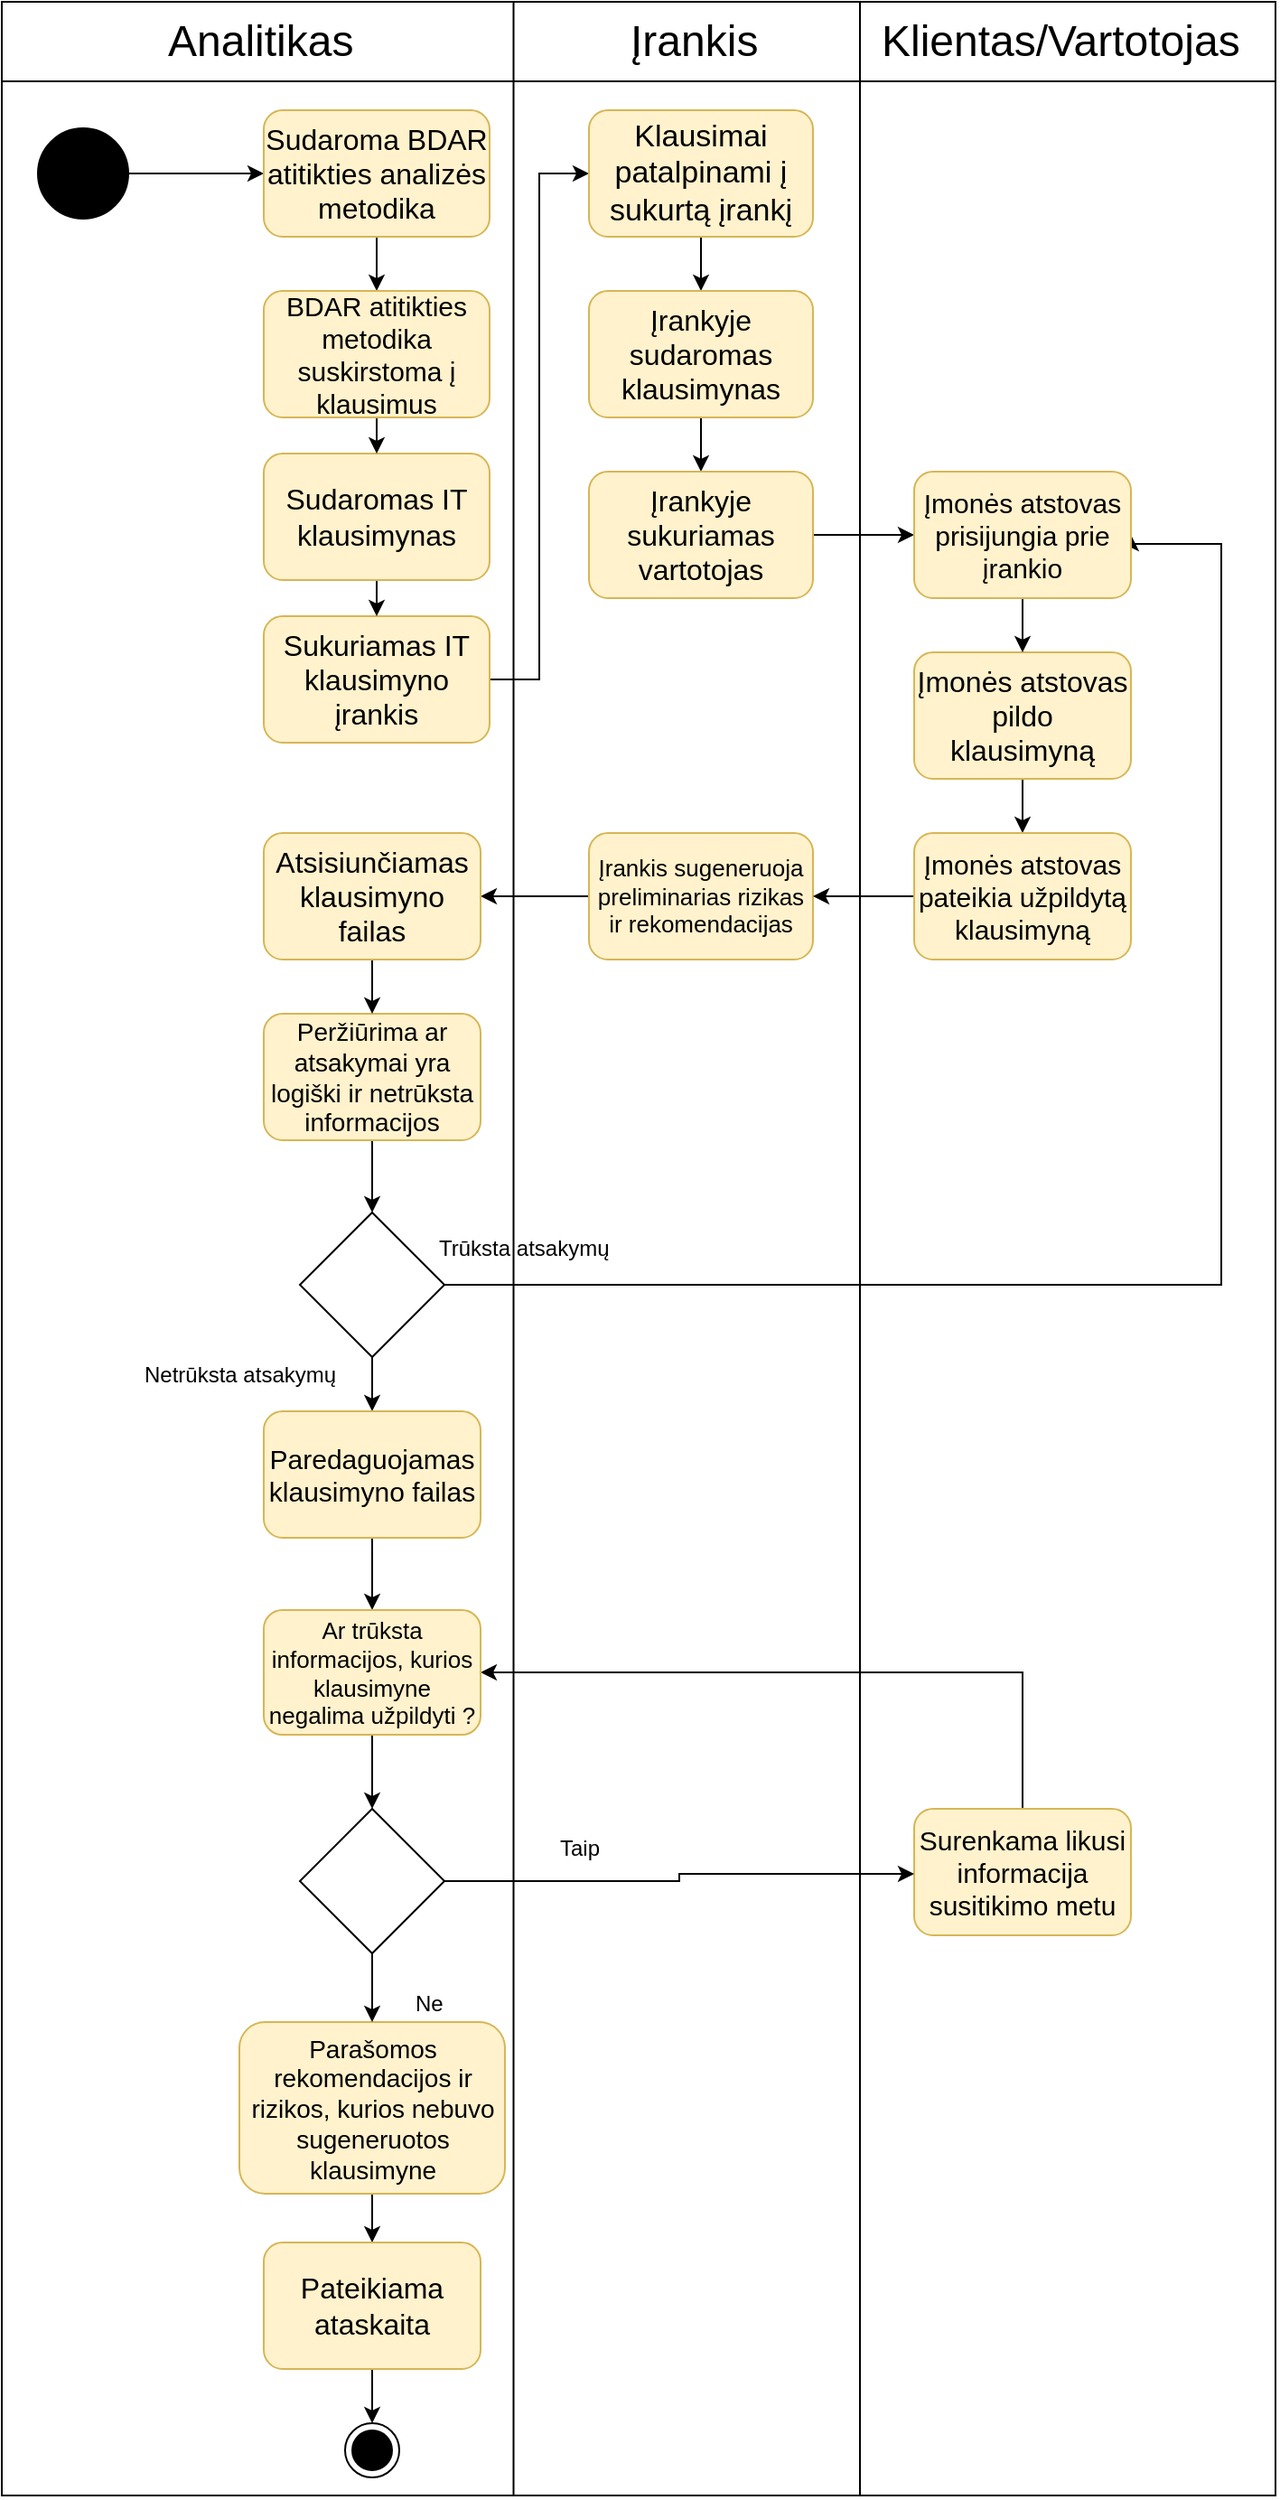 <mxfile version="11.1.4" type="device"><diagram id="pQDXfZZ4jugozcKV7Yvr" name="Page-1"><mxGraphModel dx="1283" dy="805" grid="1" gridSize="10" guides="1" tooltips="1" connect="1" arrows="1" fold="1" page="1" pageScale="1" pageWidth="827" pageHeight="1169" math="0" shadow="0"><root><mxCell id="0"/><mxCell id="1" parent="0"/><mxCell id="faM_wTbAZPmGBkMINbKM-78" value="" style="rounded=0;whiteSpace=wrap;html=1;strokeColor=#000000;fillColor=none;" vertex="1" parent="1"><mxGeometry x="75" y="270" width="705" height="1380" as="geometry"/></mxCell><mxCell id="faM_wTbAZPmGBkMINbKM-75" value="" style="endArrow=none;html=1;exitX=0;exitY=0.25;exitDx=0;exitDy=0;entryX=1;entryY=0.25;entryDx=0;entryDy=0;" edge="1" parent="1"><mxGeometry width="50" height="50" relative="1" as="geometry"><mxPoint x="75" y="314" as="sourcePoint"/><mxPoint x="780" y="314" as="targetPoint"/></mxGeometry></mxCell><mxCell id="faM_wTbAZPmGBkMINbKM-77" value="" style="endArrow=none;html=1;entryX=0.25;entryY=0;entryDx=0;entryDy=0;exitX=0.25;exitY=1;exitDx=0;exitDy=0;" edge="1" parent="1"><mxGeometry width="50" height="50" relative="1" as="geometry"><mxPoint x="358.25" y="1650" as="sourcePoint"/><mxPoint x="358.25" y="270" as="targetPoint"/></mxGeometry></mxCell><mxCell id="faM_wTbAZPmGBkMINbKM-69" style="edgeStyle=orthogonalEdgeStyle;rounded=0;orthogonalLoop=1;jettySize=auto;html=1;exitX=1;exitY=0.5;exitDx=0;exitDy=0;entryX=0;entryY=0.5;entryDx=0;entryDy=0;" edge="1" parent="1" source="faM_wTbAZPmGBkMINbKM-1" target="faM_wTbAZPmGBkMINbKM-5"><mxGeometry relative="1" as="geometry"/></mxCell><mxCell id="faM_wTbAZPmGBkMINbKM-1" value="" style="ellipse;whiteSpace=wrap;html=1;aspect=fixed;fillColor=#000000;" vertex="1" parent="1"><mxGeometry x="95" y="340" width="50" height="50" as="geometry"/></mxCell><mxCell id="faM_wTbAZPmGBkMINbKM-67" style="edgeStyle=orthogonalEdgeStyle;rounded=0;orthogonalLoop=1;jettySize=auto;html=1;exitX=1;exitY=0.5;exitDx=0;exitDy=0;entryX=0;entryY=0.5;entryDx=0;entryDy=0;" edge="1" parent="1" source="faM_wTbAZPmGBkMINbKM-3" target="faM_wTbAZPmGBkMINbKM-9"><mxGeometry relative="1" as="geometry"/></mxCell><mxCell id="faM_wTbAZPmGBkMINbKM-3" value="Sukuriamas IT klausimyno įrankis" style="rounded=1;whiteSpace=wrap;html=1;fillColor=#fff2cc;strokeColor=#d6b656;fontSize=16;" vertex="1" parent="1"><mxGeometry x="220" y="610" width="125" height="70" as="geometry"/></mxCell><mxCell id="faM_wTbAZPmGBkMINbKM-32" style="edgeStyle=orthogonalEdgeStyle;rounded=0;orthogonalLoop=1;jettySize=auto;html=1;exitX=0.5;exitY=1;exitDx=0;exitDy=0;entryX=0.5;entryY=0;entryDx=0;entryDy=0;" edge="1" parent="1" source="faM_wTbAZPmGBkMINbKM-4" target="faM_wTbAZPmGBkMINbKM-3"><mxGeometry relative="1" as="geometry"/></mxCell><mxCell id="faM_wTbAZPmGBkMINbKM-4" value="Sudaromas IT klausimynas" style="rounded=1;whiteSpace=wrap;html=1;fillColor=#fff2cc;strokeColor=#d6b656;fontSize=16;" vertex="1" parent="1"><mxGeometry x="220" y="520" width="125" height="70" as="geometry"/></mxCell><mxCell id="faM_wTbAZPmGBkMINbKM-30" style="edgeStyle=orthogonalEdgeStyle;rounded=0;orthogonalLoop=1;jettySize=auto;html=1;exitX=0.5;exitY=1;exitDx=0;exitDy=0;entryX=0.5;entryY=0;entryDx=0;entryDy=0;" edge="1" parent="1" source="faM_wTbAZPmGBkMINbKM-5" target="faM_wTbAZPmGBkMINbKM-8"><mxGeometry relative="1" as="geometry"/></mxCell><mxCell id="faM_wTbAZPmGBkMINbKM-5" value="Sudaroma BDAR atitikties analizės metodika" style="rounded=1;whiteSpace=wrap;html=1;fillColor=#fff2cc;strokeColor=#d6b656;fontSize=16;imageWidth=24;" vertex="1" parent="1"><mxGeometry x="220" y="330" width="125" height="70" as="geometry"/></mxCell><mxCell id="faM_wTbAZPmGBkMINbKM-31" style="edgeStyle=orthogonalEdgeStyle;rounded=0;orthogonalLoop=1;jettySize=auto;html=1;exitX=0.5;exitY=1;exitDx=0;exitDy=0;entryX=0.5;entryY=0;entryDx=0;entryDy=0;" edge="1" parent="1" source="faM_wTbAZPmGBkMINbKM-8" target="faM_wTbAZPmGBkMINbKM-4"><mxGeometry relative="1" as="geometry"/></mxCell><mxCell id="faM_wTbAZPmGBkMINbKM-8" value="BDAR atitikties metodika suskirstoma į klausimus" style="rounded=1;whiteSpace=wrap;html=1;fillColor=#fff2cc;strokeColor=#d6b656;fontSize=15;" vertex="1" parent="1"><mxGeometry x="220" y="430" width="125" height="70" as="geometry"/></mxCell><mxCell id="faM_wTbAZPmGBkMINbKM-34" style="edgeStyle=orthogonalEdgeStyle;rounded=0;orthogonalLoop=1;jettySize=auto;html=1;exitX=0.5;exitY=1;exitDx=0;exitDy=0;entryX=0.5;entryY=0;entryDx=0;entryDy=0;" edge="1" parent="1" source="faM_wTbAZPmGBkMINbKM-9" target="faM_wTbAZPmGBkMINbKM-10"><mxGeometry relative="1" as="geometry"/></mxCell><mxCell id="faM_wTbAZPmGBkMINbKM-9" value="Klausimai patalpinami į sukurtą įrankį" style="rounded=1;whiteSpace=wrap;html=1;fillColor=#fff2cc;strokeColor=#d6b656;fontSize=17;" vertex="1" parent="1"><mxGeometry x="400" y="330" width="124" height="70" as="geometry"/></mxCell><mxCell id="faM_wTbAZPmGBkMINbKM-36" style="edgeStyle=orthogonalEdgeStyle;rounded=0;orthogonalLoop=1;jettySize=auto;html=1;exitX=0.5;exitY=1;exitDx=0;exitDy=0;" edge="1" parent="1" source="faM_wTbAZPmGBkMINbKM-10" target="faM_wTbAZPmGBkMINbKM-11"><mxGeometry relative="1" as="geometry"/></mxCell><mxCell id="faM_wTbAZPmGBkMINbKM-10" value="Įrankyje sudaromas klausimynas" style="rounded=1;whiteSpace=wrap;html=1;fillColor=#fff2cc;strokeColor=#d6b656;fontSize=16;" vertex="1" parent="1"><mxGeometry x="400" y="430" width="124" height="70" as="geometry"/></mxCell><mxCell id="faM_wTbAZPmGBkMINbKM-39" style="edgeStyle=orthogonalEdgeStyle;rounded=0;orthogonalLoop=1;jettySize=auto;html=1;exitX=1;exitY=0.5;exitDx=0;exitDy=0;entryX=0;entryY=0.5;entryDx=0;entryDy=0;" edge="1" parent="1" source="faM_wTbAZPmGBkMINbKM-11" target="faM_wTbAZPmGBkMINbKM-38"><mxGeometry relative="1" as="geometry"/></mxCell><mxCell id="faM_wTbAZPmGBkMINbKM-11" value="Įrankyje sukuriamas vartotojas" style="rounded=1;whiteSpace=wrap;html=1;fillColor=#fff2cc;strokeColor=#d6b656;fontSize=16;" vertex="1" parent="1"><mxGeometry x="400" y="530" width="124" height="70" as="geometry"/></mxCell><mxCell id="faM_wTbAZPmGBkMINbKM-42" style="edgeStyle=orthogonalEdgeStyle;rounded=0;orthogonalLoop=1;jettySize=auto;html=1;exitX=0.5;exitY=1;exitDx=0;exitDy=0;entryX=0.5;entryY=0;entryDx=0;entryDy=0;" edge="1" parent="1" source="faM_wTbAZPmGBkMINbKM-13" target="faM_wTbAZPmGBkMINbKM-41"><mxGeometry relative="1" as="geometry"/></mxCell><mxCell id="faM_wTbAZPmGBkMINbKM-13" value="Įmonės atstovas pildo klausimyną" style="rounded=1;whiteSpace=wrap;html=1;fillColor=#fff2cc;strokeColor=#d6b656;fontSize=16;" vertex="1" parent="1"><mxGeometry x="580" y="630" width="120" height="70" as="geometry"/></mxCell><mxCell id="faM_wTbAZPmGBkMINbKM-44" style="edgeStyle=orthogonalEdgeStyle;rounded=0;orthogonalLoop=1;jettySize=auto;html=1;exitX=0;exitY=0.5;exitDx=0;exitDy=0;entryX=1;entryY=0.5;entryDx=0;entryDy=0;" edge="1" parent="1" source="faM_wTbAZPmGBkMINbKM-14" target="faM_wTbAZPmGBkMINbKM-19"><mxGeometry relative="1" as="geometry"/></mxCell><mxCell id="faM_wTbAZPmGBkMINbKM-14" value="Įrankis sugeneruoja preliminarias rizikas ir rekomendacijas" style="rounded=1;whiteSpace=wrap;html=1;fillColor=#fff2cc;strokeColor=#d6b656;fontSize=13;" vertex="1" parent="1"><mxGeometry x="400" y="730" width="124" height="70" as="geometry"/></mxCell><mxCell id="faM_wTbAZPmGBkMINbKM-49" style="edgeStyle=orthogonalEdgeStyle;rounded=0;orthogonalLoop=1;jettySize=auto;html=1;exitX=1;exitY=0.5;exitDx=0;exitDy=0;entryX=1;entryY=0.5;entryDx=0;entryDy=0;" edge="1" parent="1" source="faM_wTbAZPmGBkMINbKM-15" target="faM_wTbAZPmGBkMINbKM-38"><mxGeometry relative="1" as="geometry"><Array as="points"><mxPoint x="750" y="980"/><mxPoint x="750" y="570"/></Array></mxGeometry></mxCell><mxCell id="faM_wTbAZPmGBkMINbKM-51" style="edgeStyle=orthogonalEdgeStyle;rounded=0;orthogonalLoop=1;jettySize=auto;html=1;exitX=0.5;exitY=1;exitDx=0;exitDy=0;entryX=0.5;entryY=0;entryDx=0;entryDy=0;" edge="1" parent="1" source="faM_wTbAZPmGBkMINbKM-15" target="faM_wTbAZPmGBkMINbKM-20"><mxGeometry relative="1" as="geometry"/></mxCell><mxCell id="faM_wTbAZPmGBkMINbKM-15" value="" style="rhombus;whiteSpace=wrap;html=1;fillColor=none;fontSize=12;" vertex="1" parent="1"><mxGeometry x="240" y="940" width="80" height="80" as="geometry"/></mxCell><mxCell id="faM_wTbAZPmGBkMINbKM-48" style="edgeStyle=orthogonalEdgeStyle;rounded=0;orthogonalLoop=1;jettySize=auto;html=1;exitX=0.5;exitY=1;exitDx=0;exitDy=0;entryX=0.5;entryY=0;entryDx=0;entryDy=0;" edge="1" parent="1" source="faM_wTbAZPmGBkMINbKM-17" target="faM_wTbAZPmGBkMINbKM-15"><mxGeometry relative="1" as="geometry"/></mxCell><mxCell id="faM_wTbAZPmGBkMINbKM-17" value="Peržiūrima ar atsakymai yra logiški ir netrūksta informacijos" style="rounded=1;whiteSpace=wrap;html=1;fillColor=#fff2cc;strokeColor=#d6b656;fontSize=14;" vertex="1" parent="1"><mxGeometry x="220" y="830" width="120" height="70" as="geometry"/></mxCell><mxCell id="faM_wTbAZPmGBkMINbKM-47" style="edgeStyle=orthogonalEdgeStyle;rounded=0;orthogonalLoop=1;jettySize=auto;html=1;exitX=0.5;exitY=1;exitDx=0;exitDy=0;entryX=0.5;entryY=0;entryDx=0;entryDy=0;" edge="1" parent="1" source="faM_wTbAZPmGBkMINbKM-19" target="faM_wTbAZPmGBkMINbKM-17"><mxGeometry relative="1" as="geometry"/></mxCell><mxCell id="faM_wTbAZPmGBkMINbKM-19" value="Atsisiunčiamas klausimyno failas" style="rounded=1;whiteSpace=wrap;html=1;fillColor=#fff2cc;strokeColor=#d6b656;fontSize=16;" vertex="1" parent="1"><mxGeometry x="220" y="730" width="120" height="70" as="geometry"/></mxCell><mxCell id="faM_wTbAZPmGBkMINbKM-54" style="edgeStyle=orthogonalEdgeStyle;rounded=0;orthogonalLoop=1;jettySize=auto;html=1;exitX=0.5;exitY=1;exitDx=0;exitDy=0;entryX=0.5;entryY=0;entryDx=0;entryDy=0;" edge="1" parent="1" source="faM_wTbAZPmGBkMINbKM-20" target="faM_wTbAZPmGBkMINbKM-53"><mxGeometry relative="1" as="geometry"/></mxCell><mxCell id="faM_wTbAZPmGBkMINbKM-20" value="Paredaguojamas klausimyno failas" style="rounded=1;whiteSpace=wrap;html=1;fillColor=#fff2cc;strokeColor=#d6b656;fontSize=15;" vertex="1" parent="1"><mxGeometry x="220" y="1050" width="120" height="70" as="geometry"/></mxCell><mxCell id="faM_wTbAZPmGBkMINbKM-62" style="edgeStyle=orthogonalEdgeStyle;rounded=0;orthogonalLoop=1;jettySize=auto;html=1;exitX=0.5;exitY=0;exitDx=0;exitDy=0;entryX=1;entryY=0.5;entryDx=0;entryDy=0;" edge="1" parent="1" source="faM_wTbAZPmGBkMINbKM-22" target="faM_wTbAZPmGBkMINbKM-53"><mxGeometry relative="1" as="geometry"/></mxCell><mxCell id="faM_wTbAZPmGBkMINbKM-22" value="Surenkama likusi informacija susitikimo metu" style="rounded=1;whiteSpace=wrap;html=1;fillColor=#fff2cc;strokeColor=#d6b656;fontSize=15;" vertex="1" parent="1"><mxGeometry x="580" y="1270" width="120" height="70" as="geometry"/></mxCell><mxCell id="faM_wTbAZPmGBkMINbKM-66" style="edgeStyle=orthogonalEdgeStyle;rounded=0;orthogonalLoop=1;jettySize=auto;html=1;exitX=0.5;exitY=1;exitDx=0;exitDy=0;entryX=0.5;entryY=0;entryDx=0;entryDy=0;" edge="1" parent="1" source="faM_wTbAZPmGBkMINbKM-24" target="faM_wTbAZPmGBkMINbKM-25"><mxGeometry relative="1" as="geometry"/></mxCell><mxCell id="faM_wTbAZPmGBkMINbKM-24" value="Parašomos rekomendacijos ir rizikos, kurios nebuvo sugeneruotos klausimyne" style="rounded=1;whiteSpace=wrap;html=1;fillColor=#fff2cc;strokeColor=#d6b656;fontSize=14;" vertex="1" parent="1"><mxGeometry x="206.5" y="1388" width="147" height="95" as="geometry"/></mxCell><mxCell id="faM_wTbAZPmGBkMINbKM-71" style="edgeStyle=orthogonalEdgeStyle;rounded=0;orthogonalLoop=1;jettySize=auto;html=1;exitX=0.5;exitY=1;exitDx=0;exitDy=0;entryX=0.5;entryY=0;entryDx=0;entryDy=0;" edge="1" parent="1" source="faM_wTbAZPmGBkMINbKM-25" target="faM_wTbAZPmGBkMINbKM-70"><mxGeometry relative="1" as="geometry"/></mxCell><mxCell id="faM_wTbAZPmGBkMINbKM-25" value="Pateikiama ataskaita" style="rounded=1;whiteSpace=wrap;html=1;fillColor=#fff2cc;strokeColor=#d6b656;fontSize=16;" vertex="1" parent="1"><mxGeometry x="220" y="1510" width="120" height="70" as="geometry"/></mxCell><mxCell id="faM_wTbAZPmGBkMINbKM-27" value="Analitikas" style="text;html=1;resizable=0;points=[];autosize=1;align=left;verticalAlign=top;spacingTop=-4;fontSize=24;" vertex="1" parent="1"><mxGeometry x="165" y="275" width="70" height="20" as="geometry"/></mxCell><mxCell id="faM_wTbAZPmGBkMINbKM-28" value="Įrankis" style="text;html=1;resizable=0;points=[];autosize=1;align=left;verticalAlign=top;spacingTop=-4;fontSize=24;" vertex="1" parent="1"><mxGeometry x="420.5" y="275" width="50" height="20" as="geometry"/></mxCell><mxCell id="faM_wTbAZPmGBkMINbKM-29" value="Klientas/Vartotojas" style="text;html=1;resizable=0;points=[];autosize=1;align=left;verticalAlign=top;spacingTop=-4;fontSize=24;" vertex="1" parent="1"><mxGeometry x="560" y="275" width="210" height="30" as="geometry"/></mxCell><mxCell id="faM_wTbAZPmGBkMINbKM-40" style="edgeStyle=orthogonalEdgeStyle;rounded=0;orthogonalLoop=1;jettySize=auto;html=1;exitX=0.5;exitY=1;exitDx=0;exitDy=0;entryX=0.5;entryY=0;entryDx=0;entryDy=0;" edge="1" parent="1" source="faM_wTbAZPmGBkMINbKM-38" target="faM_wTbAZPmGBkMINbKM-13"><mxGeometry relative="1" as="geometry"/></mxCell><mxCell id="faM_wTbAZPmGBkMINbKM-38" value="Įmonės atstovas prisijungia prie įrankio" style="rounded=1;whiteSpace=wrap;html=1;fillColor=#fff2cc;strokeColor=#d6b656;fontSize=15;" vertex="1" parent="1"><mxGeometry x="580" y="530" width="120" height="70" as="geometry"/></mxCell><mxCell id="faM_wTbAZPmGBkMINbKM-43" style="edgeStyle=orthogonalEdgeStyle;rounded=0;orthogonalLoop=1;jettySize=auto;html=1;exitX=0;exitY=0.5;exitDx=0;exitDy=0;entryX=1;entryY=0.5;entryDx=0;entryDy=0;" edge="1" parent="1" source="faM_wTbAZPmGBkMINbKM-41" target="faM_wTbAZPmGBkMINbKM-14"><mxGeometry relative="1" as="geometry"/></mxCell><mxCell id="faM_wTbAZPmGBkMINbKM-41" value="Įmonės atstovas pateikia užpildytą klausimyną" style="rounded=1;whiteSpace=wrap;html=1;fillColor=#fff2cc;strokeColor=#d6b656;fontSize=15;" vertex="1" parent="1"><mxGeometry x="580" y="730" width="120" height="70" as="geometry"/></mxCell><mxCell id="faM_wTbAZPmGBkMINbKM-50" value="Trūksta atsakymų" style="text;html=1;resizable=0;points=[];autosize=1;align=left;verticalAlign=top;spacingTop=-4;" vertex="1" parent="1"><mxGeometry x="315" y="950" width="110" height="20" as="geometry"/></mxCell><mxCell id="faM_wTbAZPmGBkMINbKM-52" value="Netrūksta atsakymų" style="text;html=1;resizable=0;points=[];autosize=1;align=left;verticalAlign=top;spacingTop=-4;" vertex="1" parent="1"><mxGeometry x="152" y="1020" width="120" height="20" as="geometry"/></mxCell><mxCell id="faM_wTbAZPmGBkMINbKM-56" style="edgeStyle=orthogonalEdgeStyle;rounded=0;orthogonalLoop=1;jettySize=auto;html=1;exitX=0.5;exitY=1;exitDx=0;exitDy=0;entryX=0.5;entryY=0;entryDx=0;entryDy=0;" edge="1" parent="1" source="faM_wTbAZPmGBkMINbKM-53" target="faM_wTbAZPmGBkMINbKM-55"><mxGeometry relative="1" as="geometry"/></mxCell><mxCell id="faM_wTbAZPmGBkMINbKM-57" style="edgeStyle=orthogonalEdgeStyle;rounded=0;orthogonalLoop=1;jettySize=auto;html=1;exitX=1;exitY=0.5;exitDx=0;exitDy=0;" edge="1" parent="1" source="faM_wTbAZPmGBkMINbKM-55"><mxGeometry relative="1" as="geometry"><mxPoint x="580" y="1306" as="targetPoint"/><Array as="points"><mxPoint x="450" y="1310"/><mxPoint x="450" y="1306"/></Array></mxGeometry></mxCell><mxCell id="faM_wTbAZPmGBkMINbKM-53" value="Ar trūksta informacijos, kurios klausimyne negalima užpildyti ?" style="rounded=1;whiteSpace=wrap;html=1;fillColor=#fff2cc;strokeColor=#d6b656;fontSize=13;" vertex="1" parent="1"><mxGeometry x="220" y="1160" width="120" height="69" as="geometry"/></mxCell><mxCell id="faM_wTbAZPmGBkMINbKM-65" style="edgeStyle=orthogonalEdgeStyle;rounded=0;orthogonalLoop=1;jettySize=auto;html=1;exitX=0.5;exitY=1;exitDx=0;exitDy=0;entryX=0.5;entryY=0;entryDx=0;entryDy=0;" edge="1" parent="1" source="faM_wTbAZPmGBkMINbKM-55" target="faM_wTbAZPmGBkMINbKM-24"><mxGeometry relative="1" as="geometry"><mxPoint x="280" y="1380" as="targetPoint"/></mxGeometry></mxCell><mxCell id="faM_wTbAZPmGBkMINbKM-55" value="" style="rhombus;whiteSpace=wrap;html=1;fillColor=none;fontSize=12;" vertex="1" parent="1"><mxGeometry x="240" y="1270" width="80" height="80" as="geometry"/></mxCell><mxCell id="faM_wTbAZPmGBkMINbKM-63" value="Taip" style="text;html=1;resizable=0;points=[];autosize=1;align=left;verticalAlign=top;spacingTop=-4;" vertex="1" parent="1"><mxGeometry x="382" y="1282" width="40" height="20" as="geometry"/></mxCell><mxCell id="faM_wTbAZPmGBkMINbKM-64" value="Ne" style="text;html=1;resizable=0;points=[];autosize=1;align=left;verticalAlign=top;spacingTop=-4;" vertex="1" parent="1"><mxGeometry x="302" y="1368" width="30" height="20" as="geometry"/></mxCell><mxCell id="faM_wTbAZPmGBkMINbKM-70" value="" style="ellipse;html=1;shape=endState;fillColor=#000000;strokeColor=#000000;fontSize=12;" vertex="1" parent="1"><mxGeometry x="265" y="1610" width="30" height="30" as="geometry"/></mxCell><mxCell id="faM_wTbAZPmGBkMINbKM-80" style="edgeStyle=orthogonalEdgeStyle;rounded=0;orthogonalLoop=1;jettySize=auto;html=1;exitX=0.75;exitY=1;exitDx=0;exitDy=0;entryX=0.75;entryY=0;entryDx=0;entryDy=0;endArrow=none;endFill=0;" edge="1" parent="1"><mxGeometry relative="1" as="geometry"><mxPoint x="550" y="1650" as="sourcePoint"/><mxPoint x="550" y="270" as="targetPoint"/></mxGeometry></mxCell></root></mxGraphModel></diagram></mxfile>